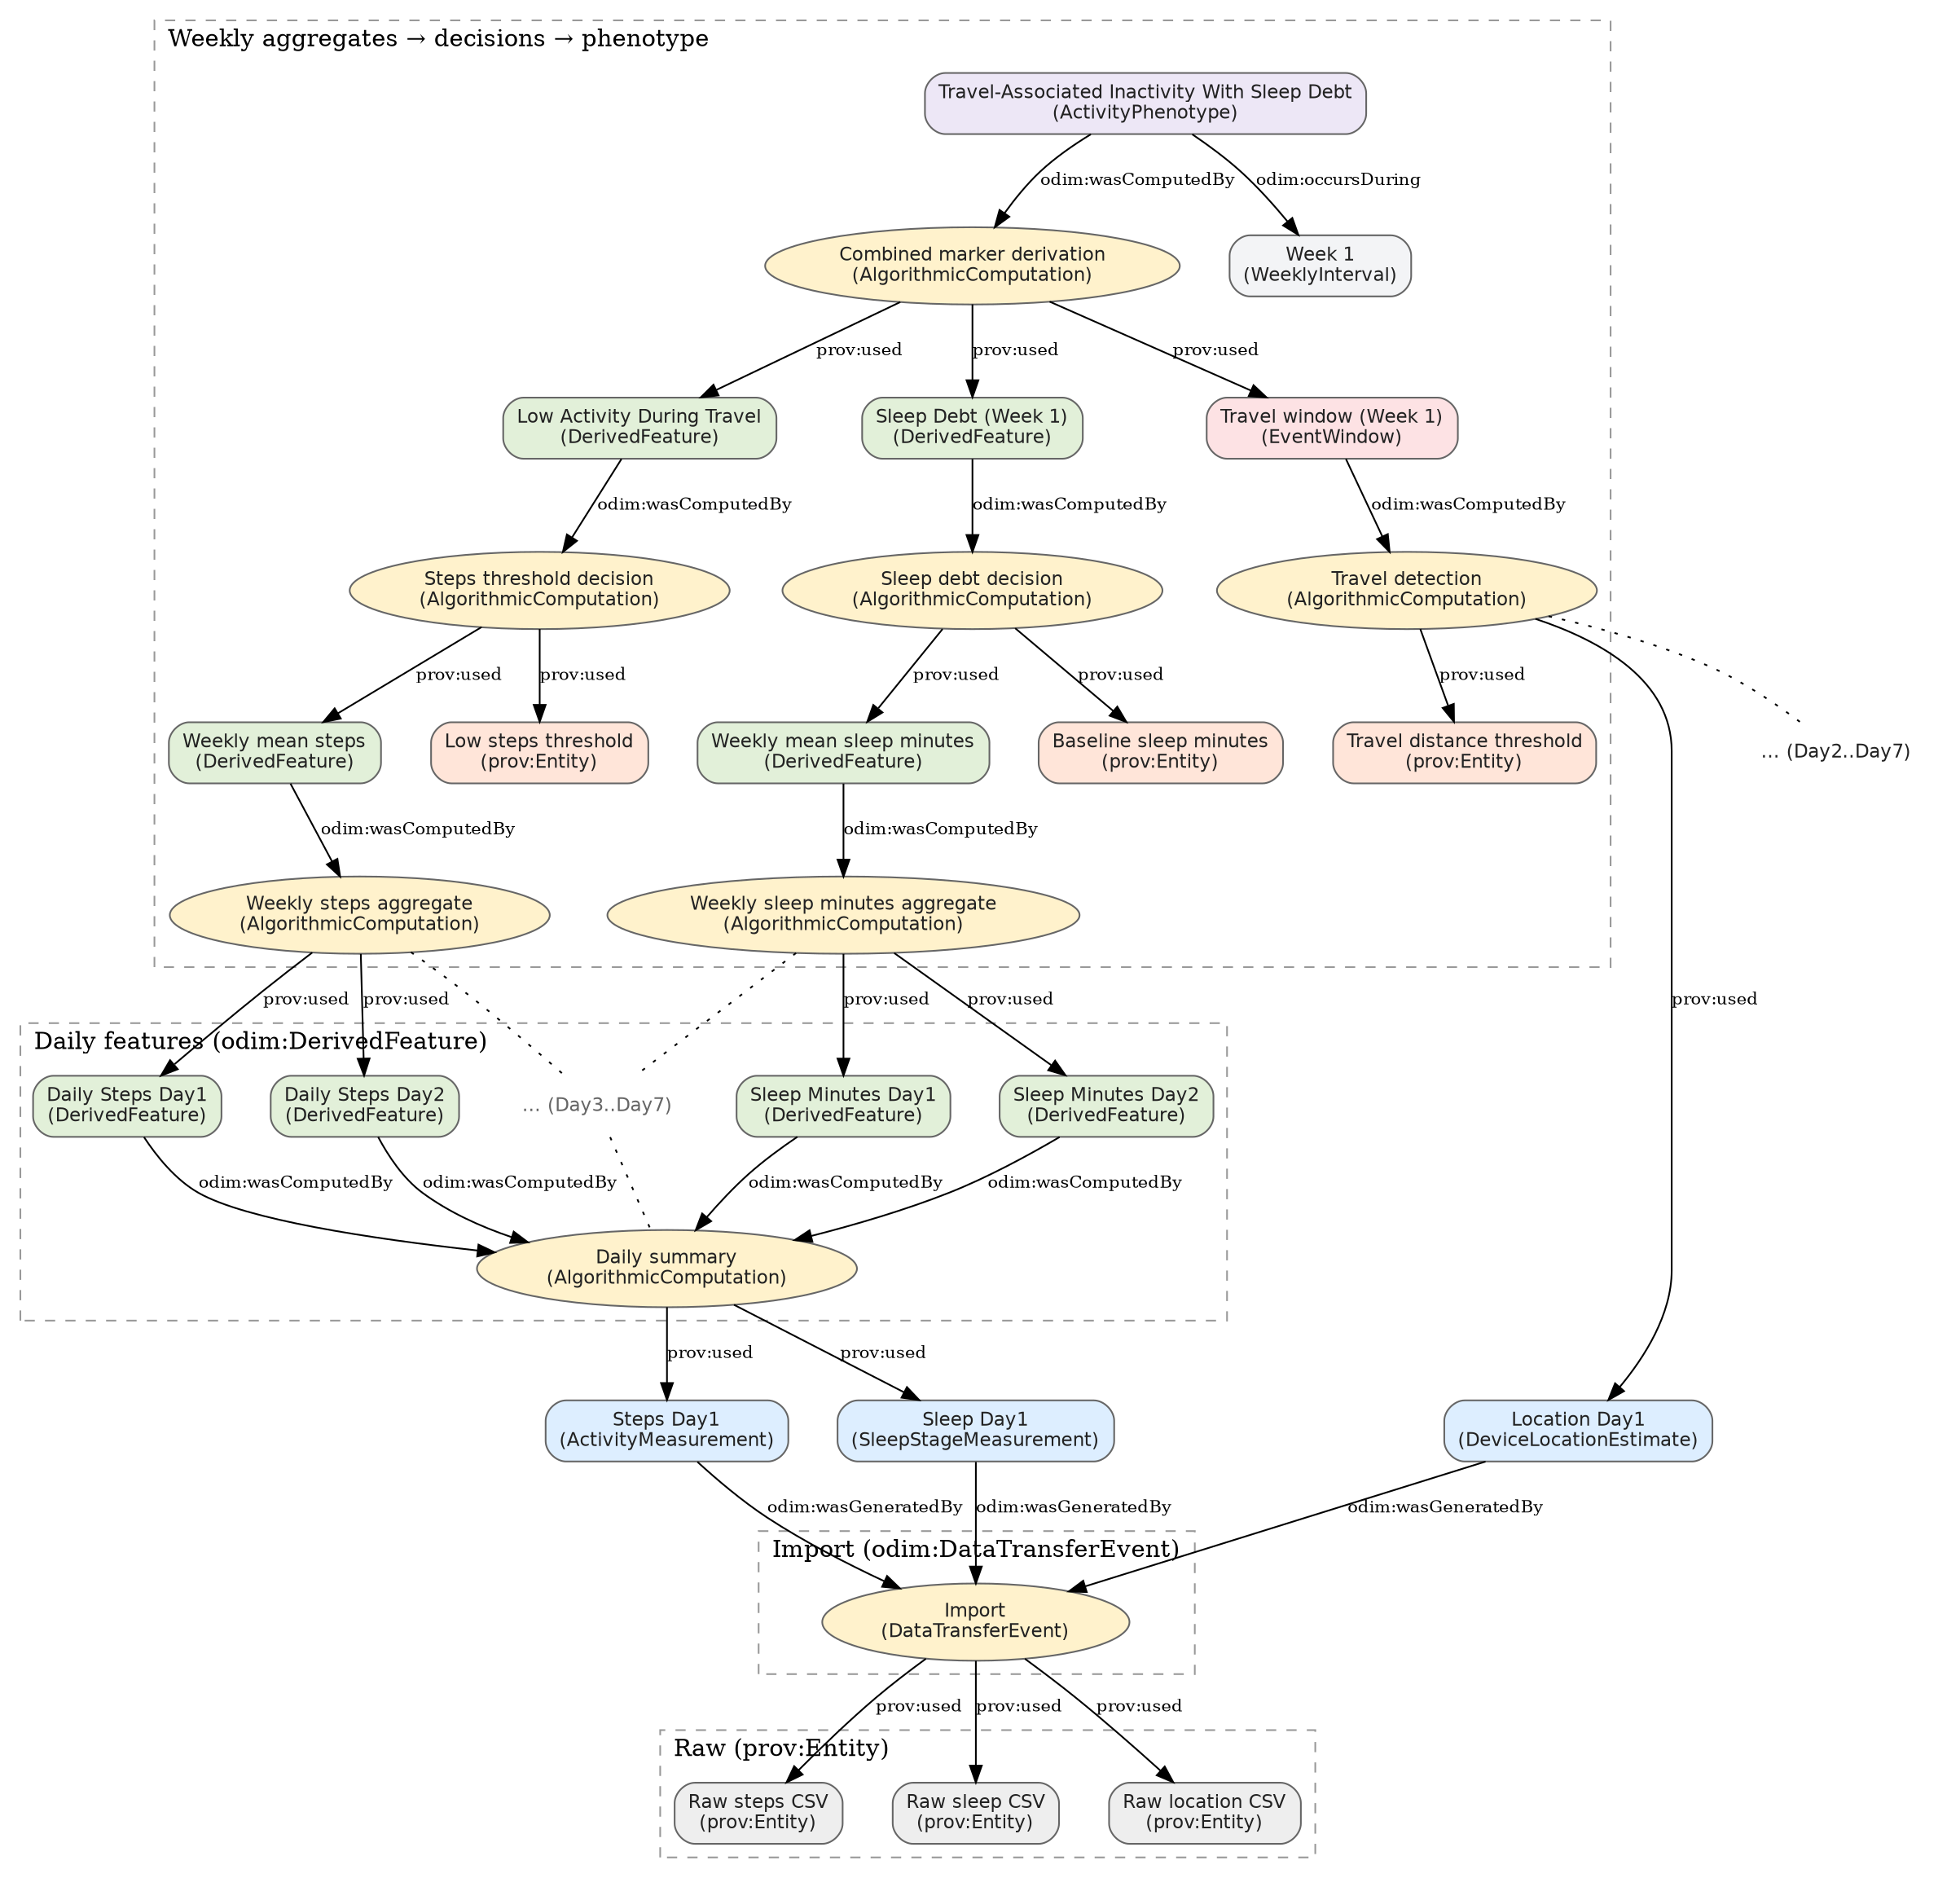 digraph DemoFlow {
  rankdir=TB;
  splines=true;
  nodesep=0.4;
  ranksep=0.6;

  // Default node styles
  node [fontname="Helvetica", fontsize=11, style="rounded,filled", color="#666666", fontcolor="#222222", fillcolor="white", penwidth=1.0];

  // Legend removed for presentation clarity

  // Raw entities (prov:Entity)
  subgraph cluster_raw {
    label="Raw (prov:Entity)"; style=dashed; color=gray60; labelloc="t"; labeljust="l";
    RawSteps [label="Raw steps CSV\n(prov:Entity)", shape=box, fillcolor="#EEEEEE"];
    RawSleep [label="Raw sleep CSV\n(prov:Entity)", shape=box, fillcolor="#EEEEEE"];
    RawLoc   [label="Raw location CSV\n(prov:Entity)", shape=box, fillcolor="#EEEEEE"];
  }

  // Import activity
  subgraph cluster_import {
    label="Import (odim:DataTransferEvent)"; style=dashed; color=gray60; labelloc="t"; labeljust="l";
    Import [label="Import\n(DataTransferEvent)", shape=ellipse, fillcolor="#FFF2CC"];
  }

  // Observations (entities)
  subgraph cluster_obs {
    label=""; style=invis; color=gray60;
    ObsSteps [label="Steps Day1\n(ActivityMeasurement)", shape=box, fillcolor="#DDEEFF"];
    ObsSleep [label="Sleep Day1\n(SleepStageMeasurement)", shape=box, fillcolor="#DDEEFF"];
    ObsLoc   [label="Location Day1\n(DeviceLocationEstimate)", shape=box, fillcolor="#DDEEFF"];
    ObsDots  [label="… (Day2..Day7)", shape=plaintext];
  }

  // Daily computation + features (steps + sleep minutes)
  subgraph cluster_daily {
    label="Daily features (odim:DerivedFeature)"; style=dashed; color=gray60; labelloc="t"; labeljust="l";
    DailyComp [label="Daily summary\n(AlgorithmicComputation)", shape=ellipse, fillcolor="#FFF2CC"];
    F1 [label="Daily Steps Day1\n(DerivedFeature)", shape=box, fillcolor="#E2F0D9"];
    F2 [label="Daily Steps Day2\n(DerivedFeature)", shape=box, fillcolor="#E2F0D9"];
    FDots [label="… (Day3..Day7)", shape=plaintext, color="#888888", fontcolor="#666666"];
    SQ1 [label="Sleep Minutes Day1\n(DerivedFeature)", shape=box, fillcolor="#E2F0D9"];
    SQ2 [label="Sleep Minutes Day2\n(DerivedFeature)", shape=box, fillcolor="#E2F0D9"];
  }

  // Weekly aggregation + decisions + combined phenotype
  subgraph cluster_weekly {
    label="Weekly aggregates → decisions → phenotype"; style=dashed; color=gray60; labelloc="t"; labeljust="l";
    WeeklySteps [label="Weekly steps aggregate\n(AlgorithmicComputation)", shape=ellipse, fillcolor="#FFF2CC"];
    MeanSteps [label="Weekly mean steps\n(DerivedFeature)", shape=box, fillcolor="#E2F0D9"];
    Thresh [label="Low steps threshold\n(prov:Entity)", shape=box, fillcolor="#FFE5D9"];
    StepsDecision [label="Steps threshold decision\n(AlgorithmicComputation)", shape=ellipse, fillcolor="#FFF2CC"];
    Marker [label="Low Activity During Travel\n(DerivedFeature)", shape=box, style="rounded,filled", fillcolor="#E2F0D9"];

    WeeklySleep [label="Weekly sleep minutes aggregate\n(AlgorithmicComputation)", shape=ellipse, fillcolor="#FFF2CC"];
    MeanSleep [label="Weekly mean sleep minutes\n(DerivedFeature)", shape=box, fillcolor="#E2F0D9"];
    SleepBaseline [label="Baseline sleep minutes\n(prov:Entity)", shape=box, fillcolor="#FFE5D9"];
    SleepDebtDecision [label="Sleep debt decision\n(AlgorithmicComputation)", shape=ellipse, fillcolor="#FFF2CC"];
    SleepDebt [label="Sleep Debt (Week 1)\n(DerivedFeature)", shape=box, fillcolor="#E2F0D9"];

    Combine [label="Combined marker derivation\n(AlgorithmicComputation)", shape=ellipse, fillcolor="#FFF2CC"];
    Phenotype [label="Travel-Associated Inactivity With Sleep Debt\n(ActivityPhenotype)", shape=box, style="rounded,filled", fillcolor="#EDE7F6"];
    Week [label="Week 1\n(WeeklyInterval)", shape=box, fillcolor="#F3F4F6"];

    // Travel detection elements placed within weekly cluster
    TravelDetect [label="Travel detection\n(AlgorithmicComputation)", shape=ellipse, fillcolor="#FFF2CC"];
    TravelWin [label="Travel window (Week 1)\n(EventWindow)", shape=box, fillcolor="#FDE2E4"];
    TravelThresh [label="Travel distance threshold\n(prov:Entity)", shape=box, fillcolor="#FFE5D9"];
  }

  // Edges with exact predicates
  // Import used raw files (prov:used: Activity -> Entity)
  Import -> RawSteps [label="prov:used", fontsize=10];
  Import -> RawSleep [label="prov:used", fontsize=10];
  Import -> RawLoc   [label="prov:used", fontsize=10];

  // Observations were generated by Import (odim:wasGeneratedBy: Entity -> Activity)
  ObsSteps -> Import [label="odim:wasGeneratedBy", fontsize=10];
  ObsSleep -> Import [label="odim:wasGeneratedBy", fontsize=10];
  ObsLoc   -> Import [label="odim:wasGeneratedBy", fontsize=10];
  {rank=same; ObsSteps; ObsSleep; ObsLoc;}

  // Daily computation used observations (prov:used)
  DailyComp -> ObsSteps [label="prov:used", fontsize=10];
  DailyComp -> ObsSleep [label="prov:used", fontsize=10];

  // Travel detection from location observations (nodes defined in weekly cluster)
  TravelDetect -> ObsLoc [label="prov:used", fontsize=10];
  TravelDetect -> ObsDots [style=dotted, arrowhead=none];
  TravelDetect -> TravelThresh [label="prov:used", fontsize=10];
  TravelWin -> TravelDetect [label="odim:wasComputedBy", fontsize=10];

  // Daily features were computed by DailyComp (odim:wasComputedBy)
  F1 -> DailyComp [label="odim:wasComputedBy", fontsize=10];
  F2 -> DailyComp [label="odim:wasComputedBy", fontsize=10];
  SQ1 -> DailyComp [label="odim:wasComputedBy", fontsize=10];
  SQ2 -> DailyComp [label="odim:wasComputedBy", fontsize=10];
  FDots -> DailyComp [style=dotted, arrowhead=none];

  // Weekly steps aggregate and decision
  WeeklySteps -> F1 [label="prov:used", fontsize=10];
  WeeklySteps -> F2 [label="prov:used", fontsize=10];
  WeeklySteps -> FDots [style=dotted, arrowhead=none];
  MeanSteps -> WeeklySteps [label="odim:wasComputedBy", fontsize=10];
  StepsDecision -> MeanSteps [label="prov:used", fontsize=10];
  StepsDecision -> Thresh [label="prov:used", fontsize=10];
  Marker -> StepsDecision [label="odim:wasComputedBy", fontsize=10];

  // Weekly sleep minutes aggregate + sleep debt decision
  WeeklySleep -> SQ1 [label="prov:used", fontsize=10];
  WeeklySleep -> SQ2 [label="prov:used", fontsize=10];
  WeeklySleep -> FDots [style=dotted, arrowhead=none];
  MeanSleep -> WeeklySleep [label="odim:wasComputedBy", fontsize=10];
  SleepDebtDecision -> MeanSleep [label="prov:used", fontsize=10];
  SleepDebtDecision -> SleepBaseline [label="prov:used", fontsize=10];
  SleepDebt -> SleepDebtDecision [label="odim:wasComputedBy", fontsize=10];

  // Combined phenotype marker
  Combine -> Marker [label="prov:used", fontsize=10];
  Combine -> SleepDebt [label="prov:used", fontsize=10];
  Combine -> TravelWin [label="prov:used", fontsize=10];
  Phenotype -> Combine [label="odim:wasComputedBy", fontsize=10];
  Phenotype -> Week [label="odim:occursDuring", fontsize=10];
}
